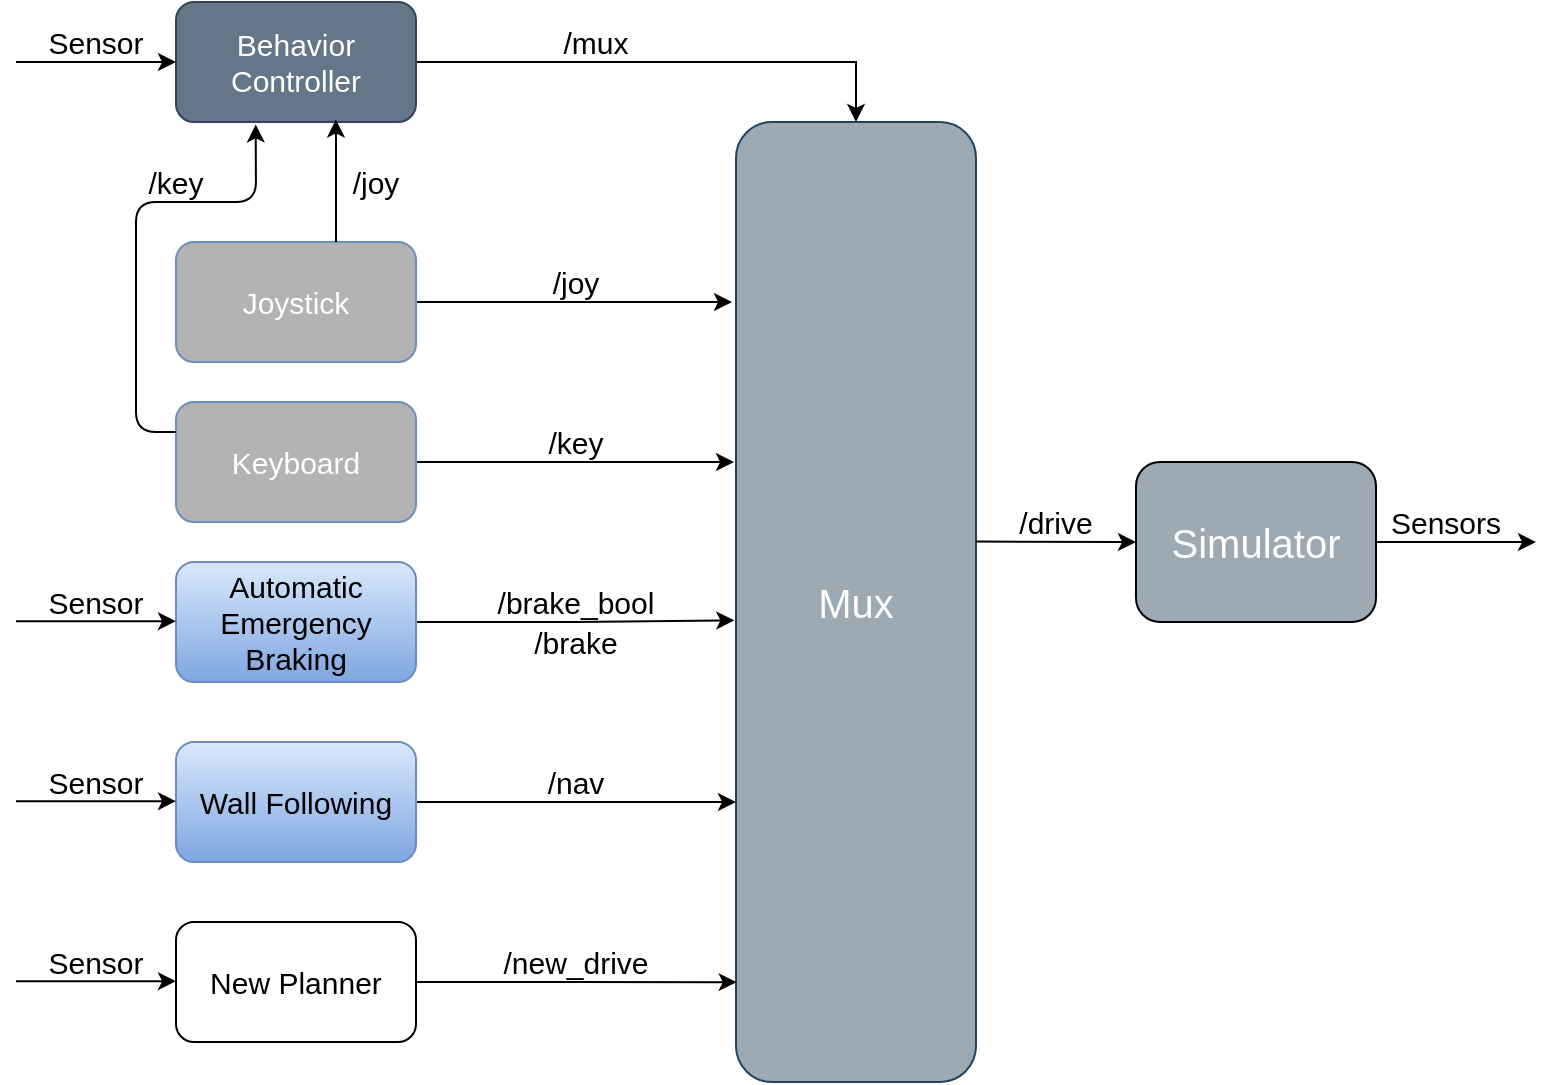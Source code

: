 <mxfile version="14.9.1" type="github">
  <diagram id="L58iumBvfSAlqNDJmyCZ" name="Page-1">
    <mxGraphModel dx="1143" dy="645" grid="1" gridSize="10" guides="1" tooltips="1" connect="1" arrows="1" fold="1" page="1" pageScale="1" pageWidth="827" pageHeight="1169" math="0" shadow="0">
      <root>
        <mxCell id="0" />
        <mxCell id="1" parent="0" />
        <mxCell id="LD_gBCILchhuAPHXhX_4-18" style="edgeStyle=orthogonalEdgeStyle;rounded=0;orthogonalLoop=1;jettySize=auto;html=1;entryX=0.5;entryY=0;entryDx=0;entryDy=0;fontSize=15;" edge="1" parent="1" source="LD_gBCILchhuAPHXhX_4-1" target="LD_gBCILchhuAPHXhX_4-13">
          <mxGeometry relative="1" as="geometry">
            <mxPoint x="460" y="370" as="targetPoint" />
          </mxGeometry>
        </mxCell>
        <mxCell id="LD_gBCILchhuAPHXhX_4-1" value="Behavior&lt;br style=&quot;font-size: 15px;&quot;&gt;Controller" style="rounded=1;whiteSpace=wrap;html=1;fontSize=15;fillColor=#647687;strokeColor=#314354;fontColor=#ffffff;" vertex="1" parent="1">
          <mxGeometry x="120" y="340" width="120" height="60" as="geometry" />
        </mxCell>
        <mxCell id="LD_gBCILchhuAPHXhX_4-17" style="edgeStyle=orthogonalEdgeStyle;rounded=0;orthogonalLoop=1;jettySize=auto;html=1;fontSize=15;" edge="1" parent="1" source="LD_gBCILchhuAPHXhX_4-2">
          <mxGeometry relative="1" as="geometry">
            <mxPoint x="400" y="740" as="targetPoint" />
            <Array as="points">
              <mxPoint x="400" y="740" />
            </Array>
          </mxGeometry>
        </mxCell>
        <mxCell id="LD_gBCILchhuAPHXhX_4-2" value="Wall Following" style="rounded=1;whiteSpace=wrap;html=1;fontSize=15;gradientColor=#7ea6e0;fillColor=#dae8fc;strokeColor=#6c8ebf;" vertex="1" parent="1">
          <mxGeometry x="120" y="710" width="120" height="60" as="geometry" />
        </mxCell>
        <mxCell id="LD_gBCILchhuAPHXhX_4-14" style="edgeStyle=orthogonalEdgeStyle;rounded=0;orthogonalLoop=1;jettySize=auto;html=1;fontSize=15;" edge="1" parent="1" source="LD_gBCILchhuAPHXhX_4-3">
          <mxGeometry relative="1" as="geometry">
            <mxPoint x="398" y="490" as="targetPoint" />
            <Array as="points">
              <mxPoint x="398" y="490" />
            </Array>
          </mxGeometry>
        </mxCell>
        <mxCell id="LD_gBCILchhuAPHXhX_4-3" value="Joystick" style="rounded=1;whiteSpace=wrap;html=1;fontSize=15;strokeColor=#6c8ebf;fillColor=#B3B3B3;fontColor=#FFFFFF;" vertex="1" parent="1">
          <mxGeometry x="120" y="460" width="120" height="60" as="geometry" />
        </mxCell>
        <mxCell id="LD_gBCILchhuAPHXhX_4-16" style="edgeStyle=orthogonalEdgeStyle;rounded=0;orthogonalLoop=1;jettySize=auto;html=1;entryX=-0.007;entryY=0.519;entryDx=0;entryDy=0;entryPerimeter=0;fontSize=15;" edge="1" parent="1" source="LD_gBCILchhuAPHXhX_4-4" target="LD_gBCILchhuAPHXhX_4-13">
          <mxGeometry relative="1" as="geometry" />
        </mxCell>
        <mxCell id="LD_gBCILchhuAPHXhX_4-4" value="Automatic Emergency&lt;br style=&quot;font-size: 15px;&quot;&gt;Braking" style="rounded=1;whiteSpace=wrap;html=1;fontSize=15;gradientColor=#7ea6e0;fillColor=#dae8fc;strokeColor=#6c8ebf;" vertex="1" parent="1">
          <mxGeometry x="120" y="620" width="120" height="60" as="geometry" />
        </mxCell>
        <mxCell id="LD_gBCILchhuAPHXhX_4-15" style="edgeStyle=orthogonalEdgeStyle;rounded=0;orthogonalLoop=1;jettySize=auto;html=1;fontSize=15;" edge="1" parent="1" source="LD_gBCILchhuAPHXhX_4-5">
          <mxGeometry relative="1" as="geometry">
            <mxPoint x="399" y="570" as="targetPoint" />
            <Array as="points">
              <mxPoint x="399" y="570" />
            </Array>
          </mxGeometry>
        </mxCell>
        <mxCell id="LD_gBCILchhuAPHXhX_4-5" value="Keyboard" style="rounded=1;whiteSpace=wrap;html=1;fontSize=15;strokeColor=#6c8ebf;fillColor=#B3B3B3;fontColor=#FFFFFF;" vertex="1" parent="1">
          <mxGeometry x="120" y="540" width="120" height="60" as="geometry" />
        </mxCell>
        <mxCell id="LD_gBCILchhuAPHXhX_4-6" value="" style="endArrow=classic;html=1;entryX=0.666;entryY=0.979;entryDx=0;entryDy=0;entryPerimeter=0;fontSize=15;" edge="1" parent="1" target="LD_gBCILchhuAPHXhX_4-1">
          <mxGeometry width="50" height="50" relative="1" as="geometry">
            <mxPoint x="200" y="460" as="sourcePoint" />
            <mxPoint x="250" y="570" as="targetPoint" />
            <Array as="points">
              <mxPoint x="200" y="410" />
            </Array>
          </mxGeometry>
        </mxCell>
        <mxCell id="LD_gBCILchhuAPHXhX_4-7" value="" style="endArrow=classic;html=1;entryX=0.332;entryY=1.02;entryDx=0;entryDy=0;entryPerimeter=0;exitX=0;exitY=0.25;exitDx=0;exitDy=0;fontSize=15;" edge="1" parent="1" source="LD_gBCILchhuAPHXhX_4-5" target="LD_gBCILchhuAPHXhX_4-1">
          <mxGeometry width="50" height="50" relative="1" as="geometry">
            <mxPoint x="200" y="470" as="sourcePoint" />
            <mxPoint x="250" y="420" as="targetPoint" />
            <Array as="points">
              <mxPoint x="100" y="555" />
              <mxPoint x="100" y="440" />
              <mxPoint x="160" y="440" />
            </Array>
          </mxGeometry>
        </mxCell>
        <mxCell id="LD_gBCILchhuAPHXhX_4-8" value="" style="endArrow=classic;html=1;entryX=0;entryY=0.5;entryDx=0;entryDy=0;fontSize=15;" edge="1" parent="1" target="LD_gBCILchhuAPHXhX_4-1">
          <mxGeometry width="50" height="50" relative="1" as="geometry">
            <mxPoint x="40" y="370" as="sourcePoint" />
            <mxPoint x="90" y="320" as="targetPoint" />
          </mxGeometry>
        </mxCell>
        <mxCell id="LD_gBCILchhuAPHXhX_4-9" value="" style="endArrow=classic;html=1;entryX=0;entryY=0.5;entryDx=0;entryDy=0;fontSize=15;" edge="1" parent="1">
          <mxGeometry width="50" height="50" relative="1" as="geometry">
            <mxPoint x="40" y="739.58" as="sourcePoint" />
            <mxPoint x="120" y="739.58" as="targetPoint" />
          </mxGeometry>
        </mxCell>
        <mxCell id="LD_gBCILchhuAPHXhX_4-10" value="" style="endArrow=classic;html=1;entryX=0;entryY=0.5;entryDx=0;entryDy=0;fontSize=15;" edge="1" parent="1">
          <mxGeometry width="50" height="50" relative="1" as="geometry">
            <mxPoint x="40" y="649.58" as="sourcePoint" />
            <mxPoint x="120" y="649.58" as="targetPoint" />
          </mxGeometry>
        </mxCell>
        <mxCell id="LD_gBCILchhuAPHXhX_4-11" value="Sensor" style="text;html=1;strokeColor=none;fillColor=none;align=center;verticalAlign=middle;whiteSpace=wrap;rounded=0;fontSize=15;" vertex="1" parent="1">
          <mxGeometry x="60" y="350" width="40" height="20" as="geometry" />
        </mxCell>
        <mxCell id="LD_gBCILchhuAPHXhX_4-12" value="Sensor" style="text;html=1;strokeColor=none;fillColor=none;align=center;verticalAlign=middle;whiteSpace=wrap;rounded=0;fontSize=15;" vertex="1" parent="1">
          <mxGeometry x="60" y="630" width="40" height="20" as="geometry" />
        </mxCell>
        <mxCell id="LD_gBCILchhuAPHXhX_4-13" value="&lt;font style=&quot;font-size: 20px&quot; color=&quot;#ffffff&quot;&gt;Mux&lt;/font&gt;" style="rounded=1;whiteSpace=wrap;html=1;strokeColor=#23445d;fillColor=#9DA9B3;fontSize=15;" vertex="1" parent="1">
          <mxGeometry x="400" y="400" width="120" height="480" as="geometry" />
        </mxCell>
        <mxCell id="LD_gBCILchhuAPHXhX_4-20" value="/mux" style="text;html=1;strokeColor=none;fillColor=none;align=center;verticalAlign=middle;whiteSpace=wrap;rounded=0;fontSize=15;" vertex="1" parent="1">
          <mxGeometry x="310" y="350" width="40" height="20" as="geometry" />
        </mxCell>
        <mxCell id="LD_gBCILchhuAPHXhX_4-21" value="/key" style="text;html=1;strokeColor=none;fillColor=none;align=center;verticalAlign=middle;whiteSpace=wrap;rounded=0;fontSize=15;" vertex="1" parent="1">
          <mxGeometry x="300" y="550" width="40" height="20" as="geometry" />
        </mxCell>
        <mxCell id="LD_gBCILchhuAPHXhX_4-22" value="/joy" style="text;html=1;strokeColor=none;fillColor=none;align=center;verticalAlign=middle;whiteSpace=wrap;rounded=0;fontSize=15;" vertex="1" parent="1">
          <mxGeometry x="300" y="470" width="40" height="20" as="geometry" />
        </mxCell>
        <mxCell id="LD_gBCILchhuAPHXhX_4-23" value="/joy" style="text;html=1;strokeColor=none;fillColor=none;align=center;verticalAlign=middle;whiteSpace=wrap;rounded=0;fontSize=15;" vertex="1" parent="1">
          <mxGeometry x="200" y="420" width="40" height="20" as="geometry" />
        </mxCell>
        <mxCell id="LD_gBCILchhuAPHXhX_4-24" value="/key" style="text;html=1;strokeColor=none;fillColor=none;align=center;verticalAlign=middle;whiteSpace=wrap;rounded=0;fontSize=15;" vertex="1" parent="1">
          <mxGeometry x="100" y="420" width="40" height="20" as="geometry" />
        </mxCell>
        <mxCell id="LD_gBCILchhuAPHXhX_4-28" style="edgeStyle=orthogonalEdgeStyle;rounded=0;orthogonalLoop=1;jettySize=auto;html=1;fontSize=15;" edge="1" parent="1" source="LD_gBCILchhuAPHXhX_4-25">
          <mxGeometry relative="1" as="geometry">
            <mxPoint x="800" y="610" as="targetPoint" />
          </mxGeometry>
        </mxCell>
        <mxCell id="LD_gBCILchhuAPHXhX_4-25" value="&lt;font color=&quot;#ffffff&quot; style=&quot;font-size: 20px&quot;&gt;Simulator&lt;/font&gt;" style="rounded=1;whiteSpace=wrap;html=1;fillColor=#9DA9B3;fontSize=15;" vertex="1" parent="1">
          <mxGeometry x="600" y="570" width="120" height="80" as="geometry" />
        </mxCell>
        <mxCell id="LD_gBCILchhuAPHXhX_4-26" value="" style="endArrow=classic;html=1;fontSize=15;" edge="1" parent="1">
          <mxGeometry width="50" height="50" relative="1" as="geometry">
            <mxPoint x="520" y="609.8" as="sourcePoint" />
            <mxPoint x="600" y="610" as="targetPoint" />
          </mxGeometry>
        </mxCell>
        <mxCell id="LD_gBCILchhuAPHXhX_4-27" value="/drive" style="text;html=1;strokeColor=none;fillColor=none;align=center;verticalAlign=middle;whiteSpace=wrap;rounded=0;fontSize=15;" vertex="1" parent="1">
          <mxGeometry x="540" y="590" width="40" height="20" as="geometry" />
        </mxCell>
        <mxCell id="LD_gBCILchhuAPHXhX_4-29" value="Sensors" style="text;html=1;strokeColor=none;fillColor=none;align=center;verticalAlign=middle;whiteSpace=wrap;rounded=0;fontSize=15;" vertex="1" parent="1">
          <mxGeometry x="720" y="590" width="70" height="20" as="geometry" />
        </mxCell>
        <mxCell id="LD_gBCILchhuAPHXhX_4-30" value="/brake_bool" style="text;html=1;strokeColor=none;fillColor=none;align=center;verticalAlign=middle;whiteSpace=wrap;rounded=0;fontSize=15;" vertex="1" parent="1">
          <mxGeometry x="295" y="630" width="50" height="20" as="geometry" />
        </mxCell>
        <mxCell id="LD_gBCILchhuAPHXhX_4-31" value="/brake" style="text;html=1;strokeColor=none;fillColor=none;align=center;verticalAlign=middle;whiteSpace=wrap;rounded=0;fontSize=15;" vertex="1" parent="1">
          <mxGeometry x="295" y="650" width="50" height="20" as="geometry" />
        </mxCell>
        <mxCell id="LD_gBCILchhuAPHXhX_4-32" value="Sensor" style="text;html=1;strokeColor=none;fillColor=none;align=center;verticalAlign=middle;whiteSpace=wrap;rounded=0;fontSize=15;" vertex="1" parent="1">
          <mxGeometry x="60" y="720" width="40" height="20" as="geometry" />
        </mxCell>
        <mxCell id="LD_gBCILchhuAPHXhX_4-33" value="/nav" style="text;html=1;strokeColor=none;fillColor=none;align=center;verticalAlign=middle;whiteSpace=wrap;rounded=0;fontSize=15;" vertex="1" parent="1">
          <mxGeometry x="295" y="720" width="50" height="20" as="geometry" />
        </mxCell>
        <mxCell id="LD_gBCILchhuAPHXhX_4-35" style="edgeStyle=orthogonalEdgeStyle;rounded=0;orthogonalLoop=1;jettySize=auto;html=1;entryX=0.003;entryY=0.896;entryDx=0;entryDy=0;entryPerimeter=0;fontSize=15;" edge="1" parent="1" source="LD_gBCILchhuAPHXhX_4-34" target="LD_gBCILchhuAPHXhX_4-13">
          <mxGeometry relative="1" as="geometry" />
        </mxCell>
        <mxCell id="LD_gBCILchhuAPHXhX_4-34" value="New Planner" style="rounded=1;whiteSpace=wrap;html=1;fontSize=15;" vertex="1" parent="1">
          <mxGeometry x="120" y="800" width="120" height="60" as="geometry" />
        </mxCell>
        <mxCell id="LD_gBCILchhuAPHXhX_4-36" value="" style="endArrow=classic;html=1;entryX=0;entryY=0.5;entryDx=0;entryDy=0;fontSize=15;" edge="1" parent="1">
          <mxGeometry width="50" height="50" relative="1" as="geometry">
            <mxPoint x="40" y="829.58" as="sourcePoint" />
            <mxPoint x="120" y="829.58" as="targetPoint" />
          </mxGeometry>
        </mxCell>
        <mxCell id="LD_gBCILchhuAPHXhX_4-37" value="Sensor" style="text;html=1;strokeColor=none;fillColor=none;align=center;verticalAlign=middle;whiteSpace=wrap;rounded=0;fontSize=15;" vertex="1" parent="1">
          <mxGeometry x="60" y="810" width="40" height="20" as="geometry" />
        </mxCell>
        <mxCell id="LD_gBCILchhuAPHXhX_4-38" value="/new_drive" style="text;html=1;strokeColor=none;fillColor=none;align=center;verticalAlign=middle;whiteSpace=wrap;rounded=0;fontSize=15;" vertex="1" parent="1">
          <mxGeometry x="270" y="810" width="100" height="20" as="geometry" />
        </mxCell>
      </root>
    </mxGraphModel>
  </diagram>
</mxfile>
